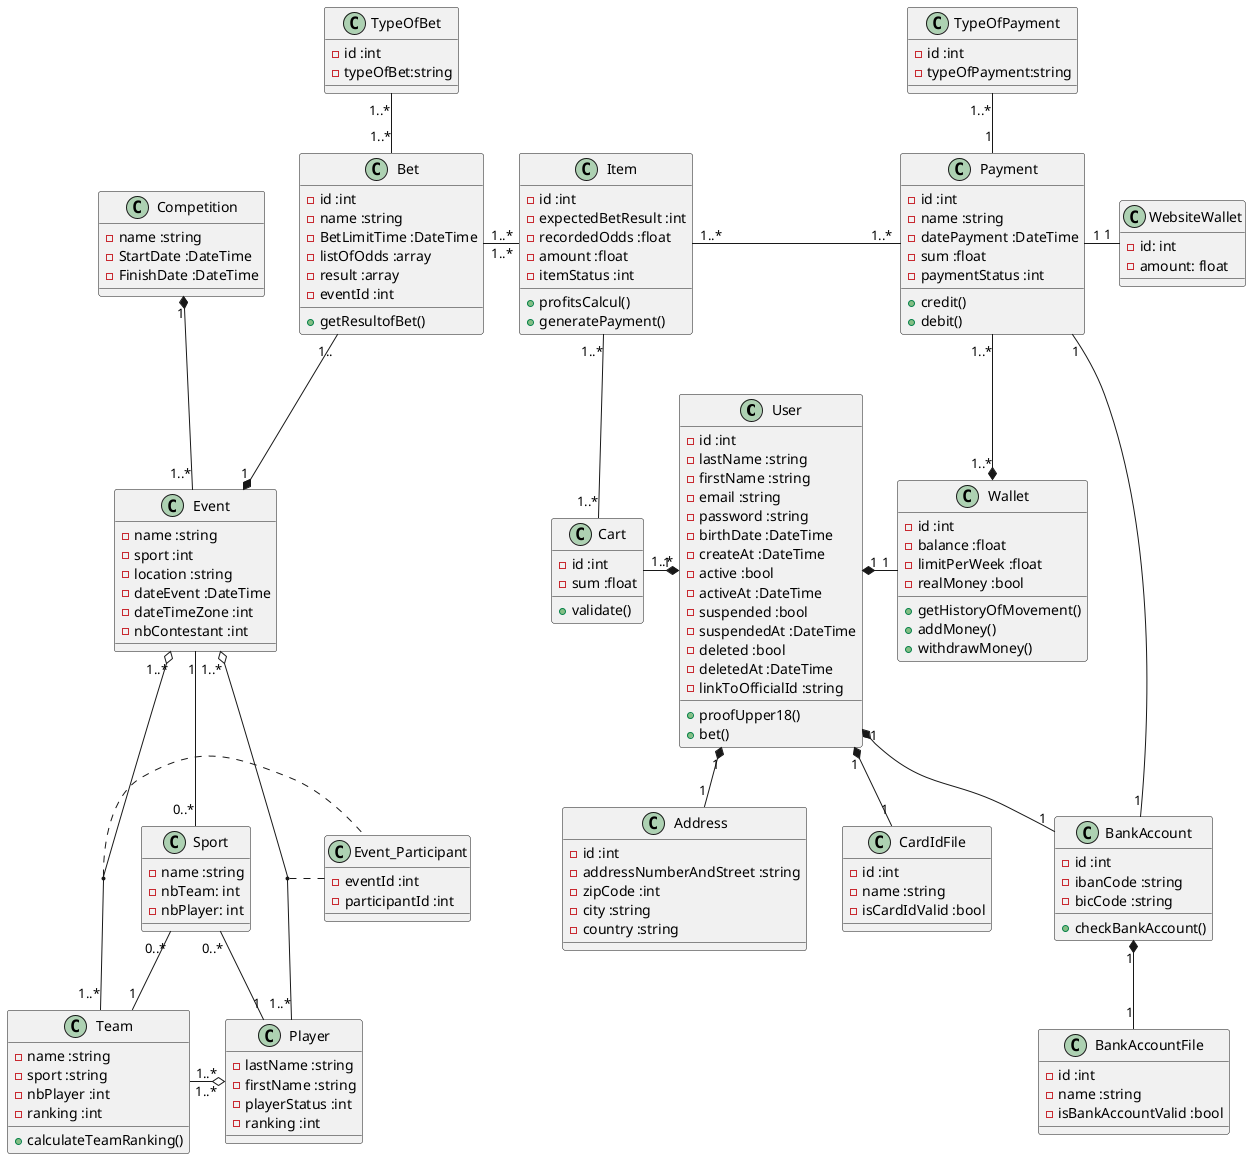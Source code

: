 @startuml parisportif

class User {
    - id :int
    - lastName :string
    - firstName :string
    - email :string
    - password :string
    - birthDate :DateTime
    - createAt :DateTime
    - active :bool
    - activeAt :DateTime
    - suspended :bool
    - suspendedAt :DateTime
    - deleted :bool
    - deletedAt :DateTime
    - linkToOfficialId :string

    + proofUpper18()
    + bet()
}

class Address {
    - id :int
    - addressNumberAndStreet :string
    - zipCode :int
    - city :string
    - country :string
}

class CardIdFile {
    - id :int
    - name :string
    - isCardIdValid :bool
}


class Wallet {
    - id :int
    - balance :float
    - limitPerWeek :float
    - realMoney :bool
    
    + getHistoryOfMovement()
    + addMoney()
    + withdrawMoney()
}

class BankAccount {
    - id :int
    - ibanCode :string
    - bicCode :string

    + checkBankAccount()
}

class BankAccountFile {
    - id :int
    - name :string
    - isBankAccountValid :bool
}

class WebsiteWallet {
    - id: int
    - amount: float
}

class Cart {
    - id :int
    - sum :float

    + validate()
}

class Item {
    - id :int
    - expectedBetResult :int
    - recordedOdds :float
    - amount :float
    - itemStatus :int

    + profitsCalcul()
    + generatePayment()
}


class Bet {
    - id :int
    - name :string
    - BetLimitTime :DateTime
    - listOfOdds :array
    - result :array
    - eventId :int

    + getResultofBet()
}

class TypeOfBet {
    - id :int
    - typeOfBet:string
}


class Payment {
    - id :int
    - name :string
    - datePayment :DateTime
    - sum :float
    - paymentStatus :int

    + credit()
    + debit()
}

class TypeOfPayment {
    - id :int
    - typeOfPayment:string

}

class Event {
    - name :string
    - sport :int
    - location :string
    - dateEvent :DateTime
    - dateTimeZone :int
    - nbContestant :int
}


class Sport {
    - name :string
    - nbTeam: int
    - nbPlayer: int
}


class Event_Participant {
    - eventId :int
    - participantId :int
}

class Team {
    - name :string
    - sport :string
    - nbPlayer :int
    - ranking :int

    + calculateTeamRanking()
}

class Player {
    - lastName :string
    - firstName :string
    - playerStatus :int
    - ranking :int

}


class Competition {
    - name :string
    - StartDate :DateTime
    - FinishDate :DateTime

}

User "1" *-- "1" Address
User "1" *-right- "1" Wallet
User "1" *-left- "1..*" Cart
User "1" *-- "1" BankAccount
User "1" *-- "1" CardIdFile
BankAccount "1" *-- "1" BankAccountFile


Payment "1..*" -down-* "1..*" Wallet
Payment "1" -- "1" BankAccount
Payment "1" -right- "1" WebsiteWallet
Payment "1" -up- "1..*" TypeOfPayment

Cart "1..*" -up- "1..*" Item
Item "1..*" -left- "1..*" Bet

Item "1..*" -right- "1..*" Payment
Bet "1..*" -up- "1..*" TypeOfBet

Event "1" *-up- "1.." Bet
Event "1..*" -up-* "1" Competition
Event "1" -- "0..*" Sport
Team "1" -up- "0..*" Sport


Event "1..*" o-- "1..*" Team
(Event, Team) .. Event_Participant
Event "1..*" o-- "1..*" Player
(Event, Player) .left. Event_Participant

Player "1..*" o-left- "1..*" Team
Player "1" -up- "0..*" Sport


@enduml

